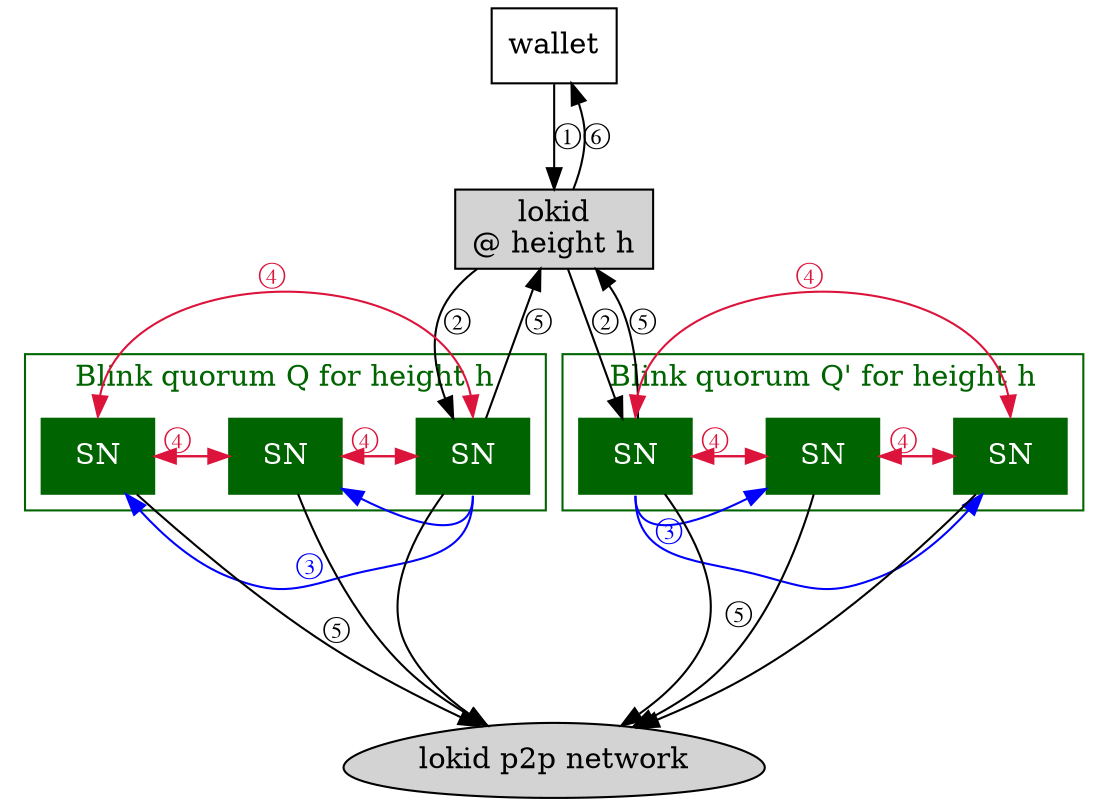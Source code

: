 digraph G {
    lokid [label="lokid\n@ height h", style=filled, shape=box];
    subgraph cluster_quorum1 {
        node [style=filled, shape=box, color=darkgreen, fontcolor=white];
        color=darkgreen;
        fontcolor=darkgreen;
        label="Blink quorum Q for height h";
        labelloc="t";
        SN_1[label="SN"];
        SN_2[label="SN"];
        SN_3[label="SN"];
    };
    subgraph cluster_quorum2 {
        node [style=filled, shape=box, color=darkgreen, fontcolor=white, ordering=out];
        color=darkgreen;
        fontcolor=darkgreen;
        label="Blink quorum Q' for height h";
        labelloc="t";
        SN_21[label="SN"];
        SN_22[label="SN"];
        SN_23[label="SN"];
    };
    wallet [shape=box];
    wallet -> lokid [label="①"];
    lokid -> SN_1 [label="②"];
    lokid -> SN_21 [label="②"];

    SN_1 -> lokid [label="⑤"]
    SN_21 -> lokid [label="⑤"]

    {
        edge[constraint=false, color=blue, fontcolor=blue];
        SN_1:s -> SN_3
        SN_1:s -> SN_2  [xlabel="③"]

        SN_21:s -> SN_22 [xlabel="③   "]
        SN_21:s -> SN_23
    }

    {
        edge[constraint=false, color="crimson", fontcolor="crimson"]
        SN_1:n -> SN_2:n [dir=both, xlabel="④"]
        SN_3:e -> SN_1:w [xlabel="④"]
        SN_1 -> SN_3
        SN_2:e -> SN_3:w [xlabel="④"]
        SN_3 -> SN_2

        SN_21:e -> SN_22:w [xlabel="④"]
        SN_22 -> SN_21
        SN_21:n -> SN_23:n [xlabel="④",dir=both]
        SN_22:e -> SN_23:w
        SN_23 -> SN_22 [xlabel="④"]
    }

    peers[label="lokid p2p network", shape=egg, style=filled];
    peers_hack[style=invis]
    SN_1 -> peers_hack -> peers [style=invis]
    SN_21 -> peers_hack -> peers [style=invis]
    SN_1 -> peers [xlabel="⑤       "]
    SN_2 -> peers
    SN_3 -> peers
    SN_21 -> peers
    SN_22 -> peers [xlabel="⑤"]
    SN_23 -> peers
    lokid -> wallet [label="⑥",constraint=false];

}
